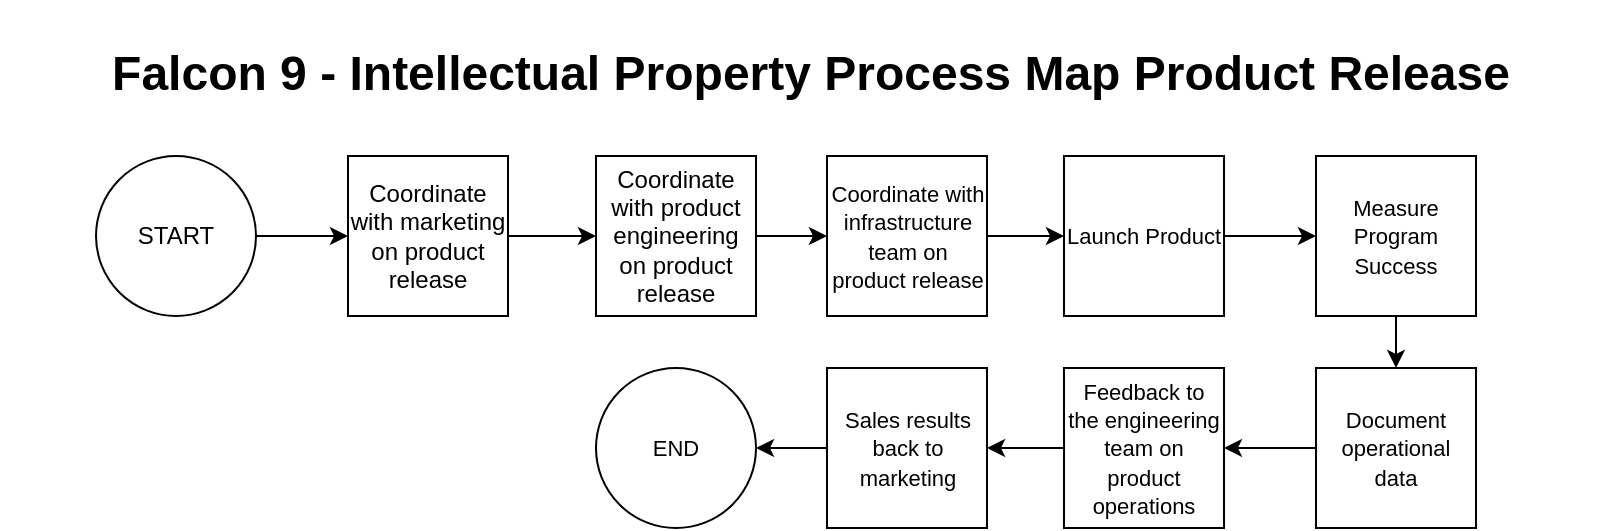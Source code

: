 <mxfile>
    <diagram id="PbFvnkKS_HCDwxyT2tBo" name="Page-1">
        <mxGraphModel dx="934" dy="1003" grid="0" gridSize="10" guides="1" tooltips="1" connect="1" arrows="1" fold="1" page="1" pageScale="1" pageWidth="850" pageHeight="1100" background="#ffffff" math="0" shadow="0">
            <root>
                <mxCell id="0"/>
                <mxCell id="1" parent="0"/>
                <mxCell id="2" value="&lt;h1 style=&quot;color: rgb(240 , 240 , 240) ; font-family: &amp;#34;helvetica&amp;#34; ; font-style: normal ; letter-spacing: normal ; text-indent: 0px ; text-transform: none ; word-spacing: 0px&quot;&gt;&lt;font color=&quot;#000000&quot; style=&quot;background-color: rgb(255 , 255 , 255)&quot;&gt;Falcon 9 - Intellectual Property Process Map Product Release&lt;/font&gt;&lt;/h1&gt;" style="text;whiteSpace=wrap;html=1;align=center;" parent="1" vertex="1">
                    <mxGeometry x="32" y="30" width="811" height="74" as="geometry"/>
                </mxCell>
                <mxCell id="5" value="" style="edgeStyle=none;html=1;strokeColor=#000000;" parent="1" source="3" target="4" edge="1">
                    <mxGeometry relative="1" as="geometry"/>
                </mxCell>
                <mxCell id="3" value="START" style="ellipse;whiteSpace=wrap;html=1;aspect=fixed;" parent="1" vertex="1">
                    <mxGeometry x="80" y="108" width="80" height="80" as="geometry"/>
                </mxCell>
                <mxCell id="7" value="" style="edgeStyle=none;html=1;strokeColor=#000000;" edge="1" parent="1" source="4" target="6">
                    <mxGeometry relative="1" as="geometry"/>
                </mxCell>
                <mxCell id="4" value="Coordinate with marketing on product release" style="whiteSpace=wrap;html=1;aspect=fixed;" parent="1" vertex="1">
                    <mxGeometry x="206" y="108" width="80" height="80" as="geometry"/>
                </mxCell>
                <mxCell id="9" value="" style="edgeStyle=none;html=1;strokeColor=#000000;" edge="1" parent="1" source="6" target="8">
                    <mxGeometry relative="1" as="geometry"/>
                </mxCell>
                <mxCell id="6" value="Coordinate with product engineering on product release" style="whiteSpace=wrap;html=1;aspect=fixed;" vertex="1" parent="1">
                    <mxGeometry x="330" y="108" width="80" height="80" as="geometry"/>
                </mxCell>
                <mxCell id="11" value="" style="edgeStyle=none;html=1;fontSize=11;strokeColor=#000000;" edge="1" parent="1" source="8" target="10">
                    <mxGeometry relative="1" as="geometry"/>
                </mxCell>
                <mxCell id="8" value="&lt;font style=&quot;font-size: 11px&quot;&gt;Coordinate with infrastructure team on product release&lt;/font&gt;" style="whiteSpace=wrap;html=1;aspect=fixed;" vertex="1" parent="1">
                    <mxGeometry x="445.5" y="108" width="80" height="80" as="geometry"/>
                </mxCell>
                <mxCell id="13" value="" style="edgeStyle=none;html=1;fontSize=11;strokeColor=#000000;" edge="1" parent="1" source="10" target="12">
                    <mxGeometry relative="1" as="geometry"/>
                </mxCell>
                <mxCell id="10" value="&lt;span style=&quot;font-size: 11px&quot;&gt;Launch Product&lt;/span&gt;" style="whiteSpace=wrap;html=1;aspect=fixed;" vertex="1" parent="1">
                    <mxGeometry x="564" y="108" width="80" height="80" as="geometry"/>
                </mxCell>
                <mxCell id="15" value="" style="edgeStyle=none;html=1;fontSize=11;strokeColor=#000000;" edge="1" parent="1" source="12" target="14">
                    <mxGeometry relative="1" as="geometry"/>
                </mxCell>
                <mxCell id="12" value="&lt;span style=&quot;font-size: 11px&quot;&gt;Measure Program Success&lt;/span&gt;" style="whiteSpace=wrap;html=1;aspect=fixed;" vertex="1" parent="1">
                    <mxGeometry x="690" y="108" width="80" height="80" as="geometry"/>
                </mxCell>
                <mxCell id="17" value="" style="edgeStyle=none;html=1;fontSize=11;strokeColor=#000000;" edge="1" parent="1" source="14" target="16">
                    <mxGeometry relative="1" as="geometry"/>
                </mxCell>
                <mxCell id="14" value="&lt;span style=&quot;font-size: 11px&quot;&gt;Document operational data&lt;/span&gt;" style="whiteSpace=wrap;html=1;aspect=fixed;" vertex="1" parent="1">
                    <mxGeometry x="690" y="214" width="80" height="80" as="geometry"/>
                </mxCell>
                <mxCell id="19" value="" style="edgeStyle=none;html=1;fontSize=11;strokeColor=#000000;" edge="1" parent="1" source="16" target="18">
                    <mxGeometry relative="1" as="geometry"/>
                </mxCell>
                <mxCell id="16" value="&lt;span style=&quot;font-size: 11px&quot;&gt;Feedback to the engineering team on product operations&lt;/span&gt;" style="whiteSpace=wrap;html=1;aspect=fixed;" vertex="1" parent="1">
                    <mxGeometry x="564" y="214" width="80" height="80" as="geometry"/>
                </mxCell>
                <mxCell id="21" value="" style="edgeStyle=none;html=1;fontSize=11;strokeColor=#000000;" edge="1" parent="1" source="18" target="20">
                    <mxGeometry relative="1" as="geometry"/>
                </mxCell>
                <mxCell id="18" value="&lt;span style=&quot;font-size: 11px&quot;&gt;Sales results back to marketing&lt;/span&gt;" style="whiteSpace=wrap;html=1;aspect=fixed;" vertex="1" parent="1">
                    <mxGeometry x="445.5" y="214" width="80" height="80" as="geometry"/>
                </mxCell>
                <mxCell id="20" value="END" style="ellipse;whiteSpace=wrap;html=1;aspect=fixed;fontSize=11;" vertex="1" parent="1">
                    <mxGeometry x="330" y="214" width="80" height="80" as="geometry"/>
                </mxCell>
            </root>
        </mxGraphModel>
    </diagram>
</mxfile>